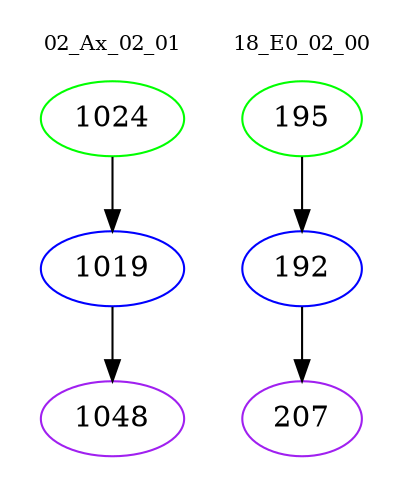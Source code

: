 digraph{
subgraph cluster_0 {
color = white
label = "02_Ax_02_01";
fontsize=10;
T0_1024 [label="1024", color="green"]
T0_1024 -> T0_1019 [color="black"]
T0_1019 [label="1019", color="blue"]
T0_1019 -> T0_1048 [color="black"]
T0_1048 [label="1048", color="purple"]
}
subgraph cluster_1 {
color = white
label = "18_E0_02_00";
fontsize=10;
T1_195 [label="195", color="green"]
T1_195 -> T1_192 [color="black"]
T1_192 [label="192", color="blue"]
T1_192 -> T1_207 [color="black"]
T1_207 [label="207", color="purple"]
}
}
